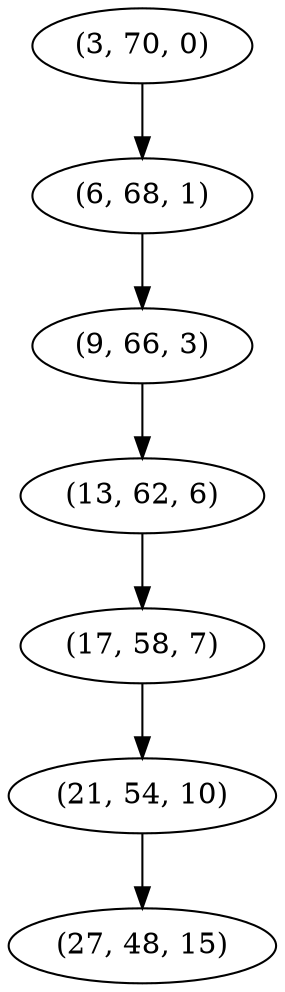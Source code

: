 digraph tree {
    "(3, 70, 0)";
    "(6, 68, 1)";
    "(9, 66, 3)";
    "(13, 62, 6)";
    "(17, 58, 7)";
    "(21, 54, 10)";
    "(27, 48, 15)";
    "(3, 70, 0)" -> "(6, 68, 1)";
    "(6, 68, 1)" -> "(9, 66, 3)";
    "(9, 66, 3)" -> "(13, 62, 6)";
    "(13, 62, 6)" -> "(17, 58, 7)";
    "(17, 58, 7)" -> "(21, 54, 10)";
    "(21, 54, 10)" -> "(27, 48, 15)";
}
